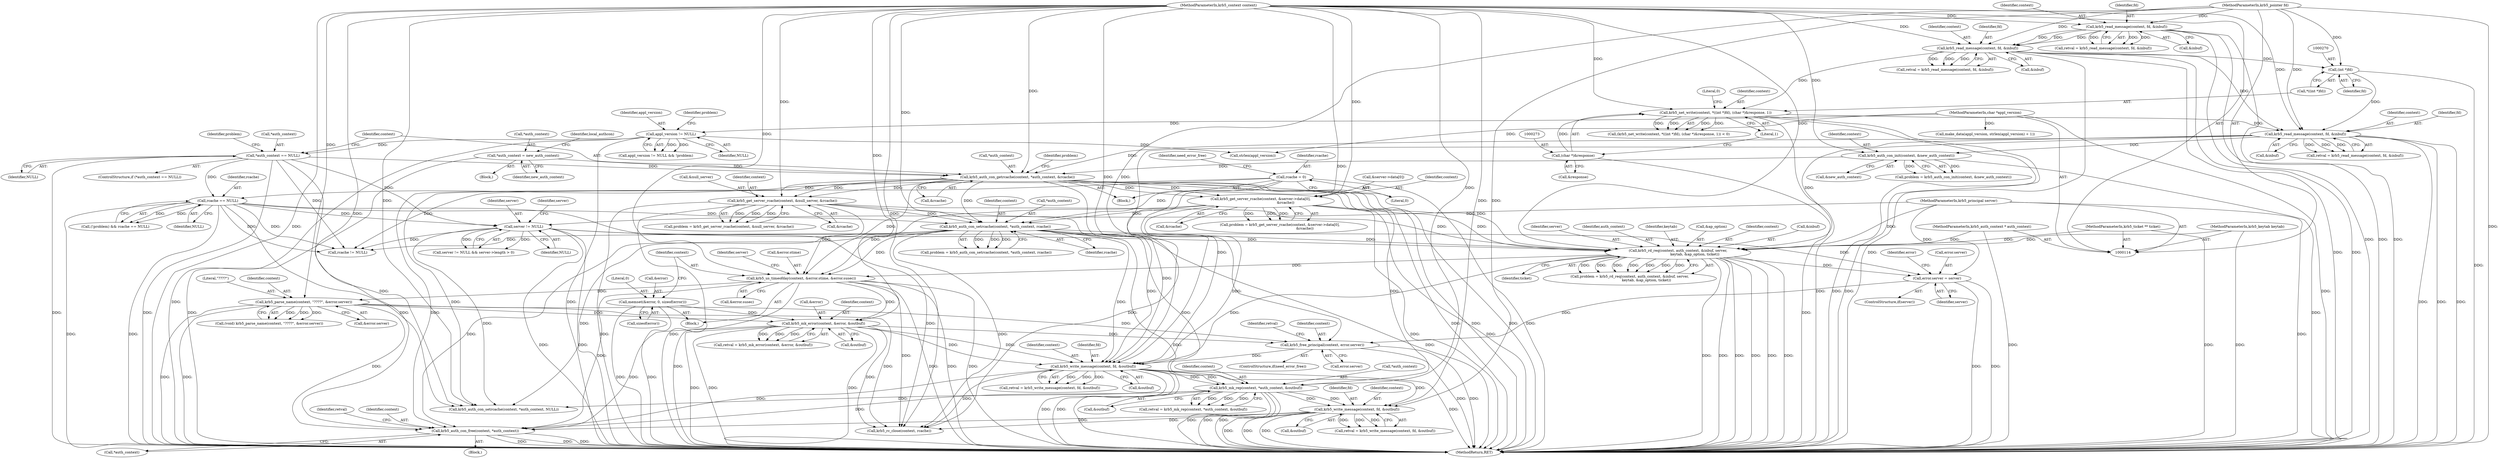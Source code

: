 digraph "0_krb5_102bb6ebf20f9174130c85c3b052ae104e5073ec_0@pointer" {
"1000598" [label="(Call,krb5_auth_con_free(context, *auth_context))"];
"1000436" [label="(Call,krb5_parse_name(context, \"????\", &error.server))"];
"1000415" [label="(Call,krb5_us_timeofday(context, &error.stime, &error.susec))"];
"1000376" [label="(Call,krb5_auth_con_setrcache(context, *auth_context, rcache))"];
"1000341" [label="(Call,krb5_get_server_rcache(context, &server->data[0],\n                                             &rcache))"];
"1000314" [label="(Call,krb5_auth_con_getrcache(context, *auth_context, &rcache))"];
"1000303" [label="(Call,krb5_auth_con_init(context, &new_auth_context))"];
"1000288" [label="(Call,krb5_read_message(context, fd, &inbuf))"];
"1000266" [label="(Call,krb5_net_write(context, *((int *)fd), (char *)&response, 1))"];
"1000215" [label="(Call,krb5_read_message(context, fd, &inbuf))"];
"1000168" [label="(Call,krb5_read_message(context, fd, &inbuf))"];
"1000115" [label="(MethodParameterIn,krb5_context context)"];
"1000117" [label="(MethodParameterIn,krb5_pointer fd)"];
"1000272" [label="(Call,(char *)&response)"];
"1000269" [label="(Call,(int *)fd)"];
"1000296" [label="(Call,*auth_context == NULL)"];
"1000224" [label="(Call,appl_version != NULL)"];
"1000118" [label="(MethodParameterIn,char *appl_version)"];
"1000307" [label="(Call,*auth_context = new_auth_context)"];
"1000365" [label="(Call,krb5_get_server_rcache(context, &null_server, &rcache))"];
"1000324" [label="(Call,rcache == NULL)"];
"1000135" [label="(Call,rcache = 0)"];
"1000390" [label="(Call,krb5_rd_req(context, auth_context, &inbuf, server,\n                              keytab, &ap_option, ticket))"];
"1000116" [label="(MethodParameterIn,krb5_auth_context * auth_context)"];
"1000330" [label="(Call,server != NULL)"];
"1000119" [label="(MethodParameterIn,krb5_principal server)"];
"1000121" [label="(MethodParameterIn,krb5_keytab keytab)"];
"1000122" [label="(MethodParameterIn,krb5_ticket ** ticket)"];
"1000582" [label="(Call,krb5_write_message(context, fd, &outbuf))"];
"1000571" [label="(Call,krb5_mk_rep(context, *auth_context, &outbuf))"];
"1000542" [label="(Call,krb5_write_message(context, fd, &outbuf))"];
"1000523" [label="(Call,krb5_free_principal(context, error.server))"];
"1000501" [label="(Call,krb5_mk_error(context, &error, &outbuf))"];
"1000409" [label="(Call,memset(&error, 0, sizeof(error)))"];
"1000427" [label="(Call,error.server = server)"];
"1000365" [label="(Call,krb5_get_server_rcache(context, &null_server, &rcache))"];
"1000265" [label="(Call,(krb5_net_write(context, *((int *)fd), (char *)&response, 1)) < 0)"];
"1000326" [label="(Identifier,NULL)"];
"1000274" [label="(Call,&response)"];
"1000391" [label="(Identifier,context)"];
"1000117" [label="(MethodParameterIn,krb5_pointer fd)"];
"1000308" [label="(Call,*auth_context)"];
"1000235" [label="(Call,strlen(appl_version))"];
"1000288" [label="(Call,krb5_read_message(context, fd, &inbuf))"];
"1000295" [label="(ControlStructure,if (*auth_context == NULL))"];
"1000286" [label="(Call,retval = krb5_read_message(context, fd, &inbuf))"];
"1000363" [label="(Call,problem = krb5_get_server_rcache(context, &null_server, &rcache))"];
"1000582" [label="(Call,krb5_write_message(context, fd, &outbuf))"];
"1000376" [label="(Call,krb5_auth_con_setrcache(context, *auth_context, rcache))"];
"1000304" [label="(Identifier,context)"];
"1000573" [label="(Call,*auth_context)"];
"1000137" [label="(Literal,0)"];
"1000377" [label="(Identifier,context)"];
"1000505" [label="(Call,&outbuf)"];
"1000415" [label="(Call,krb5_us_timeofday(context, &error.stime, &error.susec))"];
"1000218" [label="(Call,&inbuf)"];
"1000271" [label="(Identifier,fd)"];
"1000330" [label="(Call,server != NULL)"];
"1000122" [label="(MethodParameterIn,krb5_ticket ** ticket)"];
"1000436" [label="(Call,krb5_parse_name(context, \"????\", &error.server))"];
"1000314" [label="(Call,krb5_auth_con_getrcache(context, *auth_context, &rcache))"];
"1000290" [label="(Identifier,fd)"];
"1000116" [label="(MethodParameterIn,krb5_auth_context * auth_context)"];
"1000226" [label="(Identifier,NULL)"];
"1000542" [label="(Call,krb5_write_message(context, fd, &outbuf))"];
"1000307" [label="(Call,*auth_context = new_auth_context)"];
"1000437" [label="(Identifier,context)"];
"1000277" [label="(Literal,0)"];
"1000502" [label="(Identifier,context)"];
"1000620" [label="(MethodReturn,RET)"];
"1000302" [label="(Identifier,problem)"];
"1000583" [label="(Identifier,context)"];
"1000421" [label="(Call,&error.susec)"];
"1000232" [label="(Call,make_data(appl_version, strlen(appl_version) + 1))"];
"1000136" [label="(Identifier,rcache)"];
"1000297" [label="(Call,*auth_context)"];
"1000266" [label="(Call,krb5_net_write(context, *((int *)fd), (char *)&response, 1))"];
"1000569" [label="(Call,retval = krb5_mk_rep(context, *auth_context, &outbuf))"];
"1000597" [label="(Block,)"];
"1000413" [label="(Call,sizeof(error))"];
"1000118" [label="(MethodParameterIn,char *appl_version)"];
"1000323" [label="(Identifier,problem)"];
"1000428" [label="(Call,error.server)"];
"1000541" [label="(Identifier,retval)"];
"1000434" [label="(Call,(void) krb5_parse_name(context, \"????\", &error.server))"];
"1000575" [label="(Call,&outbuf)"];
"1000216" [label="(Identifier,context)"];
"1000349" [label="(Call,&rcache)"];
"1000366" [label="(Identifier,context)"];
"1000224" [label="(Call,appl_version != NULL)"];
"1000217" [label="(Identifier,fd)"];
"1000499" [label="(Call,retval = krb5_mk_error(context, &error, &outbuf))"];
"1000329" [label="(Call,server != NULL && server->length > 0)"];
"1000393" [label="(Call,&inbuf)"];
"1000169" [label="(Identifier,context)"];
"1000613" [label="(Call,krb5_auth_con_setrcache(context, *auth_context, NULL))"];
"1000143" [label="(Identifier,need_error_free)"];
"1000521" [label="(ControlStructure,if(need_error_free))"];
"1000438" [label="(Literal,\"????\")"];
"1000448" [label="(Identifier,error)"];
"1000417" [label="(Call,&error.stime)"];
"1000324" [label="(Call,rcache == NULL)"];
"1000268" [label="(Call,*((int *)fd))"];
"1000571" [label="(Call,krb5_mk_rep(context, *auth_context, &outbuf))"];
"1000312" [label="(Identifier,local_authcon)"];
"1000580" [label="(Call,retval = krb5_write_message(context, fd, &outbuf))"];
"1000439" [label="(Call,&error.server)"];
"1000395" [label="(Identifier,server)"];
"1000392" [label="(Identifier,auth_context)"];
"1000315" [label="(Identifier,context)"];
"1000299" [label="(Identifier,NULL)"];
"1000332" [label="(Identifier,NULL)"];
"1000115" [label="(MethodParameterIn,krb5_context context)"];
"1000425" [label="(ControlStructure,if(server))"];
"1000166" [label="(Call,retval = krb5_read_message(context, fd, &inbuf))"];
"1000599" [label="(Identifier,context)"];
"1000325" [label="(Identifier,rcache)"];
"1000380" [label="(Identifier,rcache)"];
"1000585" [label="(Call,&outbuf)"];
"1000426" [label="(Identifier,server)"];
"1000396" [label="(Identifier,keytab)"];
"1000276" [label="(Literal,1)"];
"1000431" [label="(Identifier,server)"];
"1000300" [label="(Block,)"];
"1000342" [label="(Identifier,context)"];
"1000406" [label="(Block,)"];
"1000272" [label="(Call,(char *)&response)"];
"1000335" [label="(Identifier,server)"];
"1000310" [label="(Identifier,new_auth_context)"];
"1000501" [label="(Call,krb5_mk_error(context, &error, &outbuf))"];
"1000296" [label="(Call,*auth_context == NULL)"];
"1000316" [label="(Call,*auth_context)"];
"1000397" [label="(Call,&ap_option)"];
"1000171" [label="(Call,&inbuf)"];
"1000584" [label="(Identifier,fd)"];
"1000399" [label="(Identifier,ticket)"];
"1000619" [label="(Identifier,retval)"];
"1000305" [label="(Call,&new_auth_context)"];
"1000503" [label="(Call,&error)"];
"1000343" [label="(Call,&server->data[0])"];
"1000600" [label="(Call,*auth_context)"];
"1000410" [label="(Call,&error)"];
"1000267" [label="(Identifier,context)"];
"1000170" [label="(Identifier,fd)"];
"1000291" [label="(Call,&inbuf)"];
"1000223" [label="(Call,appl_version != NULL && !problem)"];
"1000303" [label="(Call,krb5_auth_con_init(context, &new_auth_context))"];
"1000545" [label="(Call,&outbuf)"];
"1000525" [label="(Call,error.server)"];
"1000225" [label="(Identifier,appl_version)"];
"1000369" [label="(Call,&rcache)"];
"1000119" [label="(MethodParameterIn,krb5_principal server)"];
"1000124" [label="(Block,)"];
"1000213" [label="(Call,retval = krb5_read_message(context, fd, &inbuf))"];
"1000135" [label="(Call,rcache = 0)"];
"1000427" [label="(Call,error.server = server)"];
"1000168" [label="(Call,krb5_read_message(context, fd, &inbuf))"];
"1000388" [label="(Call,problem = krb5_rd_req(context, auth_context, &inbuf, server,\n                              keytab, &ap_option, ticket))"];
"1000301" [label="(Call,problem = krb5_auth_con_init(context, &new_auth_context))"];
"1000318" [label="(Call,&rcache)"];
"1000390" [label="(Call,krb5_rd_req(context, auth_context, &inbuf, server,\n                              keytab, &ap_option, ticket))"];
"1000540" [label="(Call,retval = krb5_write_message(context, fd, &outbuf))"];
"1000610" [label="(Call,krb5_rc_close(context, rcache))"];
"1000269" [label="(Call,(int *)fd)"];
"1000367" [label="(Call,&null_server)"];
"1000524" [label="(Identifier,context)"];
"1000339" [label="(Call,problem = krb5_get_server_rcache(context, &server->data[0],\n                                             &rcache))"];
"1000598" [label="(Call,krb5_auth_con_free(context, *auth_context))"];
"1000544" [label="(Identifier,fd)"];
"1000606" [label="(Call,rcache != NULL)"];
"1000378" [label="(Call,*auth_context)"];
"1000289" [label="(Identifier,context)"];
"1000228" [label="(Identifier,problem)"];
"1000543" [label="(Identifier,context)"];
"1000341" [label="(Call,krb5_get_server_rcache(context, &server->data[0],\n                                             &rcache))"];
"1000321" [label="(Call,(!problem) && rcache == NULL)"];
"1000523" [label="(Call,krb5_free_principal(context, error.server))"];
"1000331" [label="(Identifier,server)"];
"1000572" [label="(Identifier,context)"];
"1000416" [label="(Identifier,context)"];
"1000412" [label="(Literal,0)"];
"1000409" [label="(Call,memset(&error, 0, sizeof(error)))"];
"1000215" [label="(Call,krb5_read_message(context, fd, &inbuf))"];
"1000374" [label="(Call,problem = krb5_auth_con_setrcache(context, *auth_context, rcache))"];
"1000121" [label="(MethodParameterIn,krb5_keytab keytab)"];
"1000598" -> "1000597"  [label="AST: "];
"1000598" -> "1000600"  [label="CFG: "];
"1000599" -> "1000598"  [label="AST: "];
"1000600" -> "1000598"  [label="AST: "];
"1000619" -> "1000598"  [label="CFG: "];
"1000598" -> "1000620"  [label="DDG: "];
"1000598" -> "1000620"  [label="DDG: "];
"1000598" -> "1000620"  [label="DDG: "];
"1000436" -> "1000598"  [label="DDG: "];
"1000582" -> "1000598"  [label="DDG: "];
"1000501" -> "1000598"  [label="DDG: "];
"1000542" -> "1000598"  [label="DDG: "];
"1000415" -> "1000598"  [label="DDG: "];
"1000115" -> "1000598"  [label="DDG: "];
"1000314" -> "1000598"  [label="DDG: "];
"1000376" -> "1000598"  [label="DDG: "];
"1000571" -> "1000598"  [label="DDG: "];
"1000436" -> "1000434"  [label="AST: "];
"1000436" -> "1000439"  [label="CFG: "];
"1000437" -> "1000436"  [label="AST: "];
"1000438" -> "1000436"  [label="AST: "];
"1000439" -> "1000436"  [label="AST: "];
"1000434" -> "1000436"  [label="CFG: "];
"1000436" -> "1000620"  [label="DDG: "];
"1000436" -> "1000620"  [label="DDG: "];
"1000436" -> "1000434"  [label="DDG: "];
"1000436" -> "1000434"  [label="DDG: "];
"1000436" -> "1000434"  [label="DDG: "];
"1000415" -> "1000436"  [label="DDG: "];
"1000115" -> "1000436"  [label="DDG: "];
"1000436" -> "1000501"  [label="DDG: "];
"1000436" -> "1000523"  [label="DDG: "];
"1000436" -> "1000610"  [label="DDG: "];
"1000415" -> "1000406"  [label="AST: "];
"1000415" -> "1000421"  [label="CFG: "];
"1000416" -> "1000415"  [label="AST: "];
"1000417" -> "1000415"  [label="AST: "];
"1000421" -> "1000415"  [label="AST: "];
"1000426" -> "1000415"  [label="CFG: "];
"1000415" -> "1000620"  [label="DDG: "];
"1000415" -> "1000620"  [label="DDG: "];
"1000415" -> "1000620"  [label="DDG: "];
"1000415" -> "1000620"  [label="DDG: "];
"1000376" -> "1000415"  [label="DDG: "];
"1000314" -> "1000415"  [label="DDG: "];
"1000341" -> "1000415"  [label="DDG: "];
"1000365" -> "1000415"  [label="DDG: "];
"1000390" -> "1000415"  [label="DDG: "];
"1000115" -> "1000415"  [label="DDG: "];
"1000415" -> "1000501"  [label="DDG: "];
"1000415" -> "1000610"  [label="DDG: "];
"1000376" -> "1000374"  [label="AST: "];
"1000376" -> "1000380"  [label="CFG: "];
"1000377" -> "1000376"  [label="AST: "];
"1000378" -> "1000376"  [label="AST: "];
"1000380" -> "1000376"  [label="AST: "];
"1000374" -> "1000376"  [label="CFG: "];
"1000376" -> "1000620"  [label="DDG: "];
"1000376" -> "1000620"  [label="DDG: "];
"1000376" -> "1000374"  [label="DDG: "];
"1000376" -> "1000374"  [label="DDG: "];
"1000376" -> "1000374"  [label="DDG: "];
"1000341" -> "1000376"  [label="DDG: "];
"1000365" -> "1000376"  [label="DDG: "];
"1000115" -> "1000376"  [label="DDG: "];
"1000314" -> "1000376"  [label="DDG: "];
"1000324" -> "1000376"  [label="DDG: "];
"1000135" -> "1000376"  [label="DDG: "];
"1000376" -> "1000390"  [label="DDG: "];
"1000376" -> "1000542"  [label="DDG: "];
"1000376" -> "1000571"  [label="DDG: "];
"1000376" -> "1000606"  [label="DDG: "];
"1000376" -> "1000610"  [label="DDG: "];
"1000376" -> "1000613"  [label="DDG: "];
"1000341" -> "1000339"  [label="AST: "];
"1000341" -> "1000349"  [label="CFG: "];
"1000342" -> "1000341"  [label="AST: "];
"1000343" -> "1000341"  [label="AST: "];
"1000349" -> "1000341"  [label="AST: "];
"1000339" -> "1000341"  [label="CFG: "];
"1000341" -> "1000620"  [label="DDG: "];
"1000341" -> "1000620"  [label="DDG: "];
"1000341" -> "1000339"  [label="DDG: "];
"1000341" -> "1000339"  [label="DDG: "];
"1000341" -> "1000339"  [label="DDG: "];
"1000314" -> "1000341"  [label="DDG: "];
"1000314" -> "1000341"  [label="DDG: "];
"1000115" -> "1000341"  [label="DDG: "];
"1000341" -> "1000390"  [label="DDG: "];
"1000341" -> "1000542"  [label="DDG: "];
"1000314" -> "1000124"  [label="AST: "];
"1000314" -> "1000318"  [label="CFG: "];
"1000315" -> "1000314"  [label="AST: "];
"1000316" -> "1000314"  [label="AST: "];
"1000318" -> "1000314"  [label="AST: "];
"1000323" -> "1000314"  [label="CFG: "];
"1000314" -> "1000620"  [label="DDG: "];
"1000314" -> "1000620"  [label="DDG: "];
"1000314" -> "1000620"  [label="DDG: "];
"1000303" -> "1000314"  [label="DDG: "];
"1000288" -> "1000314"  [label="DDG: "];
"1000115" -> "1000314"  [label="DDG: "];
"1000296" -> "1000314"  [label="DDG: "];
"1000307" -> "1000314"  [label="DDG: "];
"1000314" -> "1000365"  [label="DDG: "];
"1000314" -> "1000365"  [label="DDG: "];
"1000314" -> "1000390"  [label="DDG: "];
"1000314" -> "1000542"  [label="DDG: "];
"1000314" -> "1000571"  [label="DDG: "];
"1000314" -> "1000613"  [label="DDG: "];
"1000303" -> "1000301"  [label="AST: "];
"1000303" -> "1000305"  [label="CFG: "];
"1000304" -> "1000303"  [label="AST: "];
"1000305" -> "1000303"  [label="AST: "];
"1000301" -> "1000303"  [label="CFG: "];
"1000303" -> "1000620"  [label="DDG: "];
"1000303" -> "1000301"  [label="DDG: "];
"1000303" -> "1000301"  [label="DDG: "];
"1000288" -> "1000303"  [label="DDG: "];
"1000115" -> "1000303"  [label="DDG: "];
"1000288" -> "1000286"  [label="AST: "];
"1000288" -> "1000291"  [label="CFG: "];
"1000289" -> "1000288"  [label="AST: "];
"1000290" -> "1000288"  [label="AST: "];
"1000291" -> "1000288"  [label="AST: "];
"1000286" -> "1000288"  [label="CFG: "];
"1000288" -> "1000620"  [label="DDG: "];
"1000288" -> "1000620"  [label="DDG: "];
"1000288" -> "1000620"  [label="DDG: "];
"1000288" -> "1000286"  [label="DDG: "];
"1000288" -> "1000286"  [label="DDG: "];
"1000288" -> "1000286"  [label="DDG: "];
"1000266" -> "1000288"  [label="DDG: "];
"1000115" -> "1000288"  [label="DDG: "];
"1000269" -> "1000288"  [label="DDG: "];
"1000117" -> "1000288"  [label="DDG: "];
"1000215" -> "1000288"  [label="DDG: "];
"1000288" -> "1000390"  [label="DDG: "];
"1000288" -> "1000542"  [label="DDG: "];
"1000266" -> "1000265"  [label="AST: "];
"1000266" -> "1000276"  [label="CFG: "];
"1000267" -> "1000266"  [label="AST: "];
"1000268" -> "1000266"  [label="AST: "];
"1000272" -> "1000266"  [label="AST: "];
"1000276" -> "1000266"  [label="AST: "];
"1000277" -> "1000266"  [label="CFG: "];
"1000266" -> "1000620"  [label="DDG: "];
"1000266" -> "1000620"  [label="DDG: "];
"1000266" -> "1000620"  [label="DDG: "];
"1000266" -> "1000265"  [label="DDG: "];
"1000266" -> "1000265"  [label="DDG: "];
"1000266" -> "1000265"  [label="DDG: "];
"1000266" -> "1000265"  [label="DDG: "];
"1000215" -> "1000266"  [label="DDG: "];
"1000115" -> "1000266"  [label="DDG: "];
"1000272" -> "1000266"  [label="DDG: "];
"1000215" -> "1000213"  [label="AST: "];
"1000215" -> "1000218"  [label="CFG: "];
"1000216" -> "1000215"  [label="AST: "];
"1000217" -> "1000215"  [label="AST: "];
"1000218" -> "1000215"  [label="AST: "];
"1000213" -> "1000215"  [label="CFG: "];
"1000215" -> "1000620"  [label="DDG: "];
"1000215" -> "1000620"  [label="DDG: "];
"1000215" -> "1000620"  [label="DDG: "];
"1000215" -> "1000213"  [label="DDG: "];
"1000215" -> "1000213"  [label="DDG: "];
"1000215" -> "1000213"  [label="DDG: "];
"1000168" -> "1000215"  [label="DDG: "];
"1000168" -> "1000215"  [label="DDG: "];
"1000168" -> "1000215"  [label="DDG: "];
"1000115" -> "1000215"  [label="DDG: "];
"1000117" -> "1000215"  [label="DDG: "];
"1000215" -> "1000269"  [label="DDG: "];
"1000168" -> "1000166"  [label="AST: "];
"1000168" -> "1000171"  [label="CFG: "];
"1000169" -> "1000168"  [label="AST: "];
"1000170" -> "1000168"  [label="AST: "];
"1000171" -> "1000168"  [label="AST: "];
"1000166" -> "1000168"  [label="CFG: "];
"1000168" -> "1000620"  [label="DDG: "];
"1000168" -> "1000620"  [label="DDG: "];
"1000168" -> "1000620"  [label="DDG: "];
"1000168" -> "1000166"  [label="DDG: "];
"1000168" -> "1000166"  [label="DDG: "];
"1000168" -> "1000166"  [label="DDG: "];
"1000115" -> "1000168"  [label="DDG: "];
"1000117" -> "1000168"  [label="DDG: "];
"1000115" -> "1000114"  [label="AST: "];
"1000115" -> "1000620"  [label="DDG: "];
"1000115" -> "1000365"  [label="DDG: "];
"1000115" -> "1000390"  [label="DDG: "];
"1000115" -> "1000501"  [label="DDG: "];
"1000115" -> "1000523"  [label="DDG: "];
"1000115" -> "1000542"  [label="DDG: "];
"1000115" -> "1000571"  [label="DDG: "];
"1000115" -> "1000582"  [label="DDG: "];
"1000115" -> "1000610"  [label="DDG: "];
"1000115" -> "1000613"  [label="DDG: "];
"1000117" -> "1000114"  [label="AST: "];
"1000117" -> "1000620"  [label="DDG: "];
"1000117" -> "1000269"  [label="DDG: "];
"1000117" -> "1000542"  [label="DDG: "];
"1000117" -> "1000582"  [label="DDG: "];
"1000272" -> "1000274"  [label="CFG: "];
"1000273" -> "1000272"  [label="AST: "];
"1000274" -> "1000272"  [label="AST: "];
"1000276" -> "1000272"  [label="CFG: "];
"1000272" -> "1000620"  [label="DDG: "];
"1000269" -> "1000268"  [label="AST: "];
"1000269" -> "1000271"  [label="CFG: "];
"1000270" -> "1000269"  [label="AST: "];
"1000271" -> "1000269"  [label="AST: "];
"1000268" -> "1000269"  [label="CFG: "];
"1000269" -> "1000620"  [label="DDG: "];
"1000296" -> "1000295"  [label="AST: "];
"1000296" -> "1000299"  [label="CFG: "];
"1000297" -> "1000296"  [label="AST: "];
"1000299" -> "1000296"  [label="AST: "];
"1000302" -> "1000296"  [label="CFG: "];
"1000315" -> "1000296"  [label="CFG: "];
"1000296" -> "1000620"  [label="DDG: "];
"1000296" -> "1000620"  [label="DDG: "];
"1000224" -> "1000296"  [label="DDG: "];
"1000296" -> "1000324"  [label="DDG: "];
"1000296" -> "1000330"  [label="DDG: "];
"1000296" -> "1000606"  [label="DDG: "];
"1000296" -> "1000613"  [label="DDG: "];
"1000224" -> "1000223"  [label="AST: "];
"1000224" -> "1000226"  [label="CFG: "];
"1000225" -> "1000224"  [label="AST: "];
"1000226" -> "1000224"  [label="AST: "];
"1000228" -> "1000224"  [label="CFG: "];
"1000223" -> "1000224"  [label="CFG: "];
"1000224" -> "1000620"  [label="DDG: "];
"1000224" -> "1000620"  [label="DDG: "];
"1000224" -> "1000223"  [label="DDG: "];
"1000224" -> "1000223"  [label="DDG: "];
"1000118" -> "1000224"  [label="DDG: "];
"1000224" -> "1000235"  [label="DDG: "];
"1000118" -> "1000114"  [label="AST: "];
"1000118" -> "1000620"  [label="DDG: "];
"1000118" -> "1000232"  [label="DDG: "];
"1000118" -> "1000235"  [label="DDG: "];
"1000307" -> "1000300"  [label="AST: "];
"1000307" -> "1000310"  [label="CFG: "];
"1000308" -> "1000307"  [label="AST: "];
"1000310" -> "1000307"  [label="AST: "];
"1000312" -> "1000307"  [label="CFG: "];
"1000307" -> "1000620"  [label="DDG: "];
"1000365" -> "1000363"  [label="AST: "];
"1000365" -> "1000369"  [label="CFG: "];
"1000366" -> "1000365"  [label="AST: "];
"1000367" -> "1000365"  [label="AST: "];
"1000369" -> "1000365"  [label="AST: "];
"1000363" -> "1000365"  [label="CFG: "];
"1000365" -> "1000620"  [label="DDG: "];
"1000365" -> "1000620"  [label="DDG: "];
"1000365" -> "1000363"  [label="DDG: "];
"1000365" -> "1000363"  [label="DDG: "];
"1000365" -> "1000363"  [label="DDG: "];
"1000365" -> "1000390"  [label="DDG: "];
"1000365" -> "1000542"  [label="DDG: "];
"1000324" -> "1000321"  [label="AST: "];
"1000324" -> "1000326"  [label="CFG: "];
"1000325" -> "1000324"  [label="AST: "];
"1000326" -> "1000324"  [label="AST: "];
"1000321" -> "1000324"  [label="CFG: "];
"1000324" -> "1000620"  [label="DDG: "];
"1000324" -> "1000620"  [label="DDG: "];
"1000324" -> "1000321"  [label="DDG: "];
"1000324" -> "1000321"  [label="DDG: "];
"1000135" -> "1000324"  [label="DDG: "];
"1000324" -> "1000330"  [label="DDG: "];
"1000324" -> "1000606"  [label="DDG: "];
"1000324" -> "1000606"  [label="DDG: "];
"1000324" -> "1000610"  [label="DDG: "];
"1000324" -> "1000613"  [label="DDG: "];
"1000135" -> "1000124"  [label="AST: "];
"1000135" -> "1000137"  [label="CFG: "];
"1000136" -> "1000135"  [label="AST: "];
"1000137" -> "1000135"  [label="AST: "];
"1000143" -> "1000135"  [label="CFG: "];
"1000135" -> "1000620"  [label="DDG: "];
"1000135" -> "1000606"  [label="DDG: "];
"1000135" -> "1000610"  [label="DDG: "];
"1000390" -> "1000388"  [label="AST: "];
"1000390" -> "1000399"  [label="CFG: "];
"1000391" -> "1000390"  [label="AST: "];
"1000392" -> "1000390"  [label="AST: "];
"1000393" -> "1000390"  [label="AST: "];
"1000395" -> "1000390"  [label="AST: "];
"1000396" -> "1000390"  [label="AST: "];
"1000397" -> "1000390"  [label="AST: "];
"1000399" -> "1000390"  [label="AST: "];
"1000388" -> "1000390"  [label="CFG: "];
"1000390" -> "1000620"  [label="DDG: "];
"1000390" -> "1000620"  [label="DDG: "];
"1000390" -> "1000620"  [label="DDG: "];
"1000390" -> "1000620"  [label="DDG: "];
"1000390" -> "1000620"  [label="DDG: "];
"1000390" -> "1000620"  [label="DDG: "];
"1000390" -> "1000388"  [label="DDG: "];
"1000390" -> "1000388"  [label="DDG: "];
"1000390" -> "1000388"  [label="DDG: "];
"1000390" -> "1000388"  [label="DDG: "];
"1000390" -> "1000388"  [label="DDG: "];
"1000390" -> "1000388"  [label="DDG: "];
"1000390" -> "1000388"  [label="DDG: "];
"1000116" -> "1000390"  [label="DDG: "];
"1000330" -> "1000390"  [label="DDG: "];
"1000119" -> "1000390"  [label="DDG: "];
"1000121" -> "1000390"  [label="DDG: "];
"1000122" -> "1000390"  [label="DDG: "];
"1000390" -> "1000427"  [label="DDG: "];
"1000390" -> "1000542"  [label="DDG: "];
"1000116" -> "1000114"  [label="AST: "];
"1000116" -> "1000620"  [label="DDG: "];
"1000330" -> "1000329"  [label="AST: "];
"1000330" -> "1000332"  [label="CFG: "];
"1000331" -> "1000330"  [label="AST: "];
"1000332" -> "1000330"  [label="AST: "];
"1000335" -> "1000330"  [label="CFG: "];
"1000329" -> "1000330"  [label="CFG: "];
"1000330" -> "1000620"  [label="DDG: "];
"1000330" -> "1000620"  [label="DDG: "];
"1000330" -> "1000329"  [label="DDG: "];
"1000330" -> "1000329"  [label="DDG: "];
"1000119" -> "1000330"  [label="DDG: "];
"1000330" -> "1000427"  [label="DDG: "];
"1000330" -> "1000606"  [label="DDG: "];
"1000330" -> "1000613"  [label="DDG: "];
"1000119" -> "1000114"  [label="AST: "];
"1000119" -> "1000620"  [label="DDG: "];
"1000119" -> "1000427"  [label="DDG: "];
"1000121" -> "1000114"  [label="AST: "];
"1000121" -> "1000620"  [label="DDG: "];
"1000122" -> "1000114"  [label="AST: "];
"1000122" -> "1000620"  [label="DDG: "];
"1000582" -> "1000580"  [label="AST: "];
"1000582" -> "1000585"  [label="CFG: "];
"1000583" -> "1000582"  [label="AST: "];
"1000584" -> "1000582"  [label="AST: "];
"1000585" -> "1000582"  [label="AST: "];
"1000580" -> "1000582"  [label="CFG: "];
"1000582" -> "1000620"  [label="DDG: "];
"1000582" -> "1000620"  [label="DDG: "];
"1000582" -> "1000620"  [label="DDG: "];
"1000582" -> "1000580"  [label="DDG: "];
"1000582" -> "1000580"  [label="DDG: "];
"1000582" -> "1000580"  [label="DDG: "];
"1000571" -> "1000582"  [label="DDG: "];
"1000571" -> "1000582"  [label="DDG: "];
"1000542" -> "1000582"  [label="DDG: "];
"1000582" -> "1000610"  [label="DDG: "];
"1000571" -> "1000569"  [label="AST: "];
"1000571" -> "1000575"  [label="CFG: "];
"1000572" -> "1000571"  [label="AST: "];
"1000573" -> "1000571"  [label="AST: "];
"1000575" -> "1000571"  [label="AST: "];
"1000569" -> "1000571"  [label="CFG: "];
"1000571" -> "1000620"  [label="DDG: "];
"1000571" -> "1000620"  [label="DDG: "];
"1000571" -> "1000620"  [label="DDG: "];
"1000571" -> "1000569"  [label="DDG: "];
"1000571" -> "1000569"  [label="DDG: "];
"1000571" -> "1000569"  [label="DDG: "];
"1000542" -> "1000571"  [label="DDG: "];
"1000542" -> "1000571"  [label="DDG: "];
"1000571" -> "1000613"  [label="DDG: "];
"1000542" -> "1000540"  [label="AST: "];
"1000542" -> "1000545"  [label="CFG: "];
"1000543" -> "1000542"  [label="AST: "];
"1000544" -> "1000542"  [label="AST: "];
"1000545" -> "1000542"  [label="AST: "];
"1000540" -> "1000542"  [label="CFG: "];
"1000542" -> "1000620"  [label="DDG: "];
"1000542" -> "1000620"  [label="DDG: "];
"1000542" -> "1000620"  [label="DDG: "];
"1000542" -> "1000540"  [label="DDG: "];
"1000542" -> "1000540"  [label="DDG: "];
"1000542" -> "1000540"  [label="DDG: "];
"1000523" -> "1000542"  [label="DDG: "];
"1000501" -> "1000542"  [label="DDG: "];
"1000501" -> "1000542"  [label="DDG: "];
"1000542" -> "1000610"  [label="DDG: "];
"1000523" -> "1000521"  [label="AST: "];
"1000523" -> "1000525"  [label="CFG: "];
"1000524" -> "1000523"  [label="AST: "];
"1000525" -> "1000523"  [label="AST: "];
"1000541" -> "1000523"  [label="CFG: "];
"1000523" -> "1000620"  [label="DDG: "];
"1000523" -> "1000620"  [label="DDG: "];
"1000501" -> "1000523"  [label="DDG: "];
"1000427" -> "1000523"  [label="DDG: "];
"1000501" -> "1000499"  [label="AST: "];
"1000501" -> "1000505"  [label="CFG: "];
"1000502" -> "1000501"  [label="AST: "];
"1000503" -> "1000501"  [label="AST: "];
"1000505" -> "1000501"  [label="AST: "];
"1000499" -> "1000501"  [label="CFG: "];
"1000501" -> "1000620"  [label="DDG: "];
"1000501" -> "1000620"  [label="DDG: "];
"1000501" -> "1000620"  [label="DDG: "];
"1000501" -> "1000499"  [label="DDG: "];
"1000501" -> "1000499"  [label="DDG: "];
"1000501" -> "1000499"  [label="DDG: "];
"1000409" -> "1000501"  [label="DDG: "];
"1000501" -> "1000610"  [label="DDG: "];
"1000409" -> "1000406"  [label="AST: "];
"1000409" -> "1000413"  [label="CFG: "];
"1000410" -> "1000409"  [label="AST: "];
"1000412" -> "1000409"  [label="AST: "];
"1000413" -> "1000409"  [label="AST: "];
"1000416" -> "1000409"  [label="CFG: "];
"1000409" -> "1000620"  [label="DDG: "];
"1000409" -> "1000620"  [label="DDG: "];
"1000427" -> "1000425"  [label="AST: "];
"1000427" -> "1000431"  [label="CFG: "];
"1000428" -> "1000427"  [label="AST: "];
"1000431" -> "1000427"  [label="AST: "];
"1000448" -> "1000427"  [label="CFG: "];
"1000427" -> "1000620"  [label="DDG: "];
"1000427" -> "1000620"  [label="DDG: "];
}
